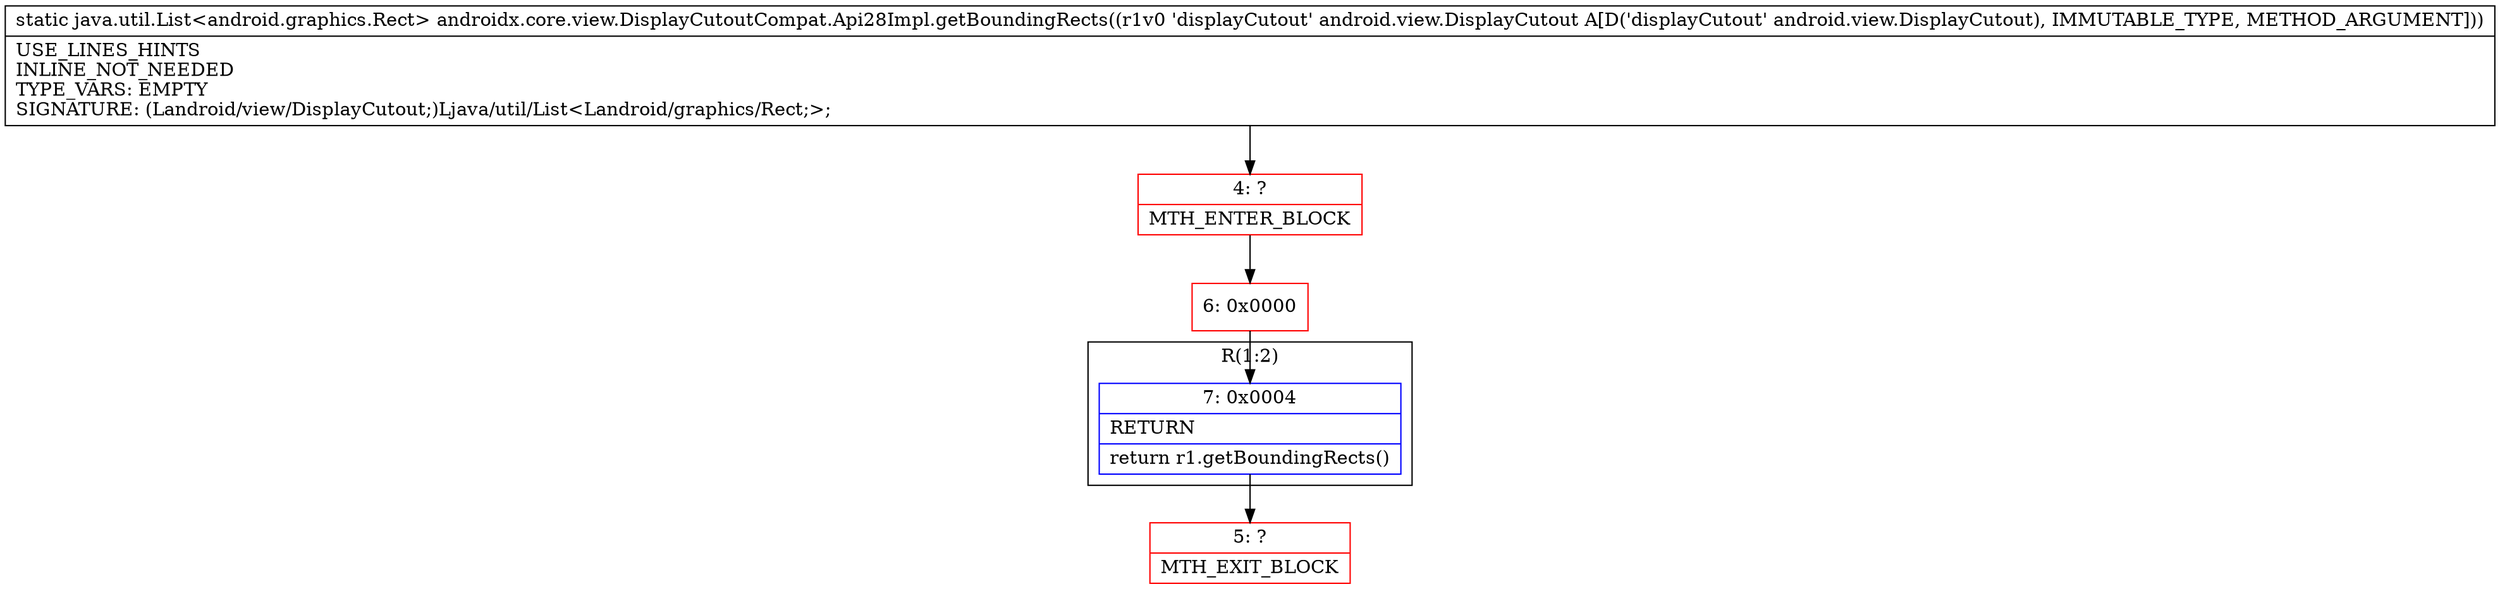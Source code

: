 digraph "CFG forandroidx.core.view.DisplayCutoutCompat.Api28Impl.getBoundingRects(Landroid\/view\/DisplayCutout;)Ljava\/util\/List;" {
subgraph cluster_Region_1804873973 {
label = "R(1:2)";
node [shape=record,color=blue];
Node_7 [shape=record,label="{7\:\ 0x0004|RETURN\l|return r1.getBoundingRects()\l}"];
}
Node_4 [shape=record,color=red,label="{4\:\ ?|MTH_ENTER_BLOCK\l}"];
Node_6 [shape=record,color=red,label="{6\:\ 0x0000}"];
Node_5 [shape=record,color=red,label="{5\:\ ?|MTH_EXIT_BLOCK\l}"];
MethodNode[shape=record,label="{static java.util.List\<android.graphics.Rect\> androidx.core.view.DisplayCutoutCompat.Api28Impl.getBoundingRects((r1v0 'displayCutout' android.view.DisplayCutout A[D('displayCutout' android.view.DisplayCutout), IMMUTABLE_TYPE, METHOD_ARGUMENT]))  | USE_LINES_HINTS\lINLINE_NOT_NEEDED\lTYPE_VARS: EMPTY\lSIGNATURE: (Landroid\/view\/DisplayCutout;)Ljava\/util\/List\<Landroid\/graphics\/Rect;\>;\l}"];
MethodNode -> Node_4;Node_7 -> Node_5;
Node_4 -> Node_6;
Node_6 -> Node_7;
}

